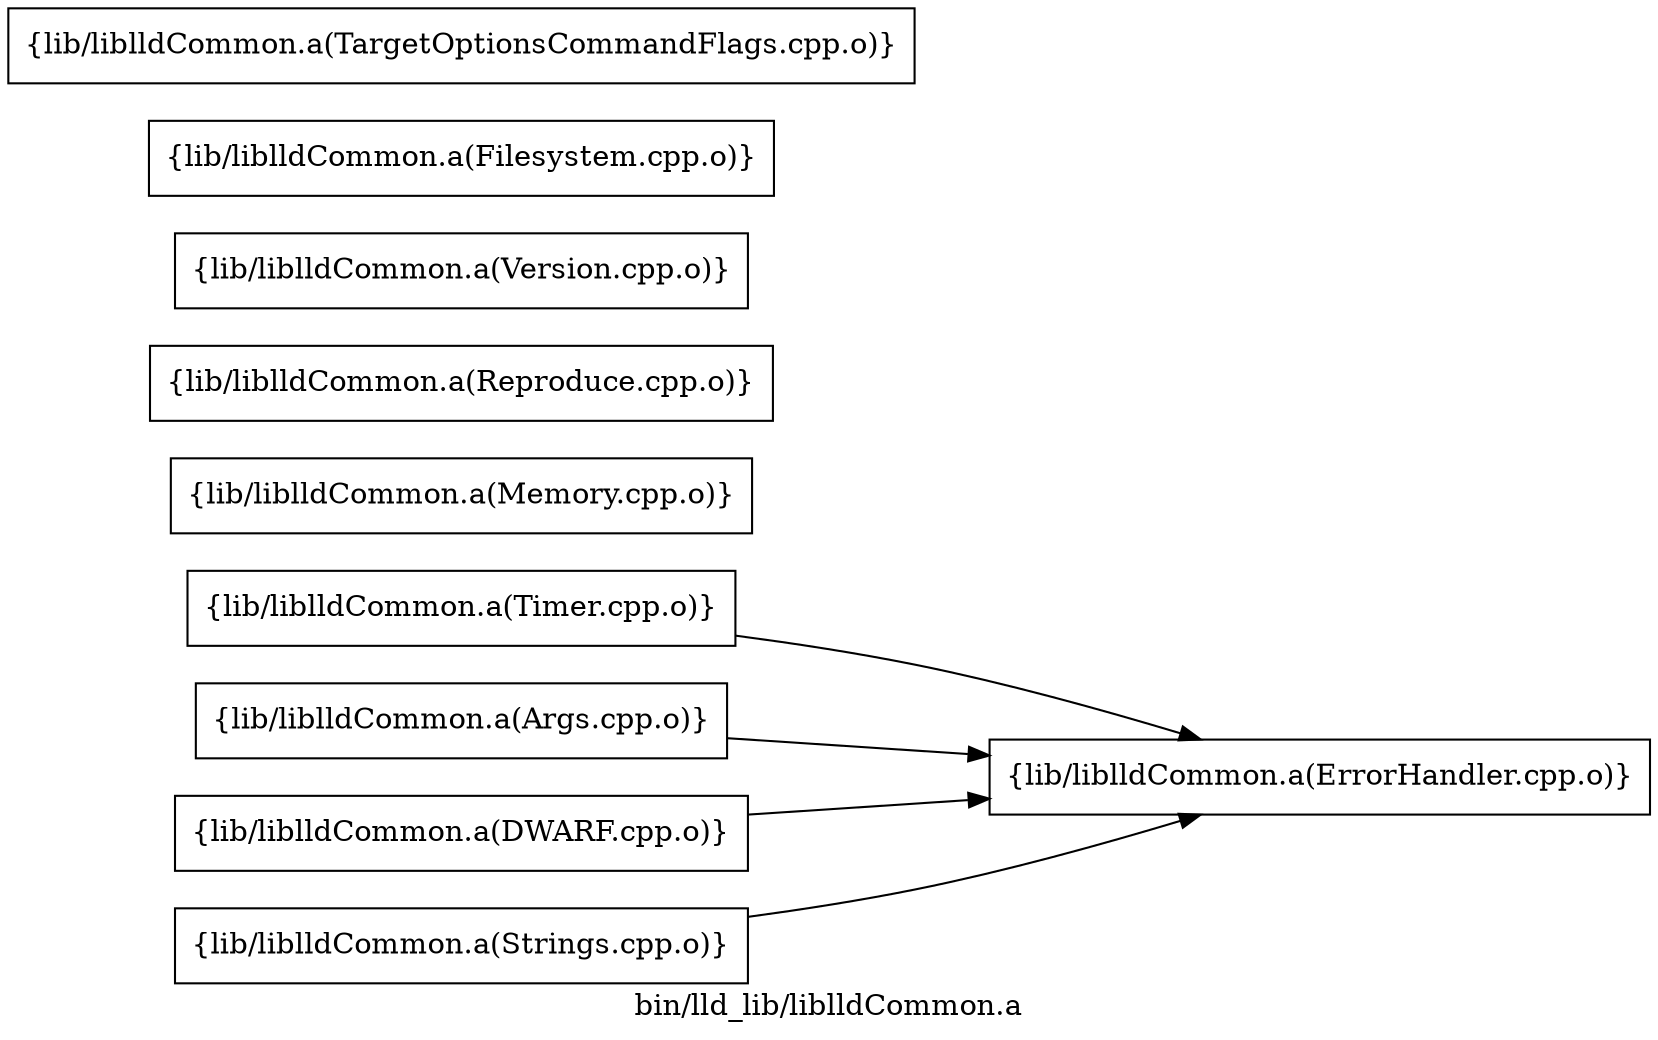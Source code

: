 digraph "bin/lld_lib/liblldCommon.a" {
	label="bin/lld_lib/liblldCommon.a";
	rankdir=LR;

	Node0x55fd7b803848 [shape=record,shape=box,group=0,label="{lib/liblldCommon.a(ErrorHandler.cpp.o)}"];
	Node0x55fd7b803bb8 [shape=record,shape=box,group=0,label="{lib/liblldCommon.a(Memory.cpp.o)}"];
	Node0x55fd7b804388 [shape=record,shape=box,group=0,label="{lib/liblldCommon.a(Reproduce.cpp.o)}"];
	Node0x55fd7b8036b8 [shape=record,shape=box,group=0,label="{lib/liblldCommon.a(Timer.cpp.o)}"];
	Node0x55fd7b8036b8 -> Node0x55fd7b803848;
	Node0x55fd7b8074e8 [shape=record,shape=box,group=0,label="{lib/liblldCommon.a(Version.cpp.o)}"];
	Node0x55fd7b7f8538 [shape=record,shape=box,group=0,label="{lib/liblldCommon.a(Filesystem.cpp.o)}"];
	Node0x55fd7b7f6e68 [shape=record,shape=box,group=0,label="{lib/liblldCommon.a(Args.cpp.o)}"];
	Node0x55fd7b7f6e68 -> Node0x55fd7b803848;
	Node0x55fd7b7f9168 [shape=record,shape=box,group=0,label="{lib/liblldCommon.a(DWARF.cpp.o)}"];
	Node0x55fd7b7f9168 -> Node0x55fd7b803848;
	Node0x55fd7b8087f8 [shape=record,shape=box,group=0,label="{lib/liblldCommon.a(TargetOptionsCommandFlags.cpp.o)}"];
	Node0x55fd7b808a28 [shape=record,shape=box,group=0,label="{lib/liblldCommon.a(Strings.cpp.o)}"];
	Node0x55fd7b808a28 -> Node0x55fd7b803848;
}
